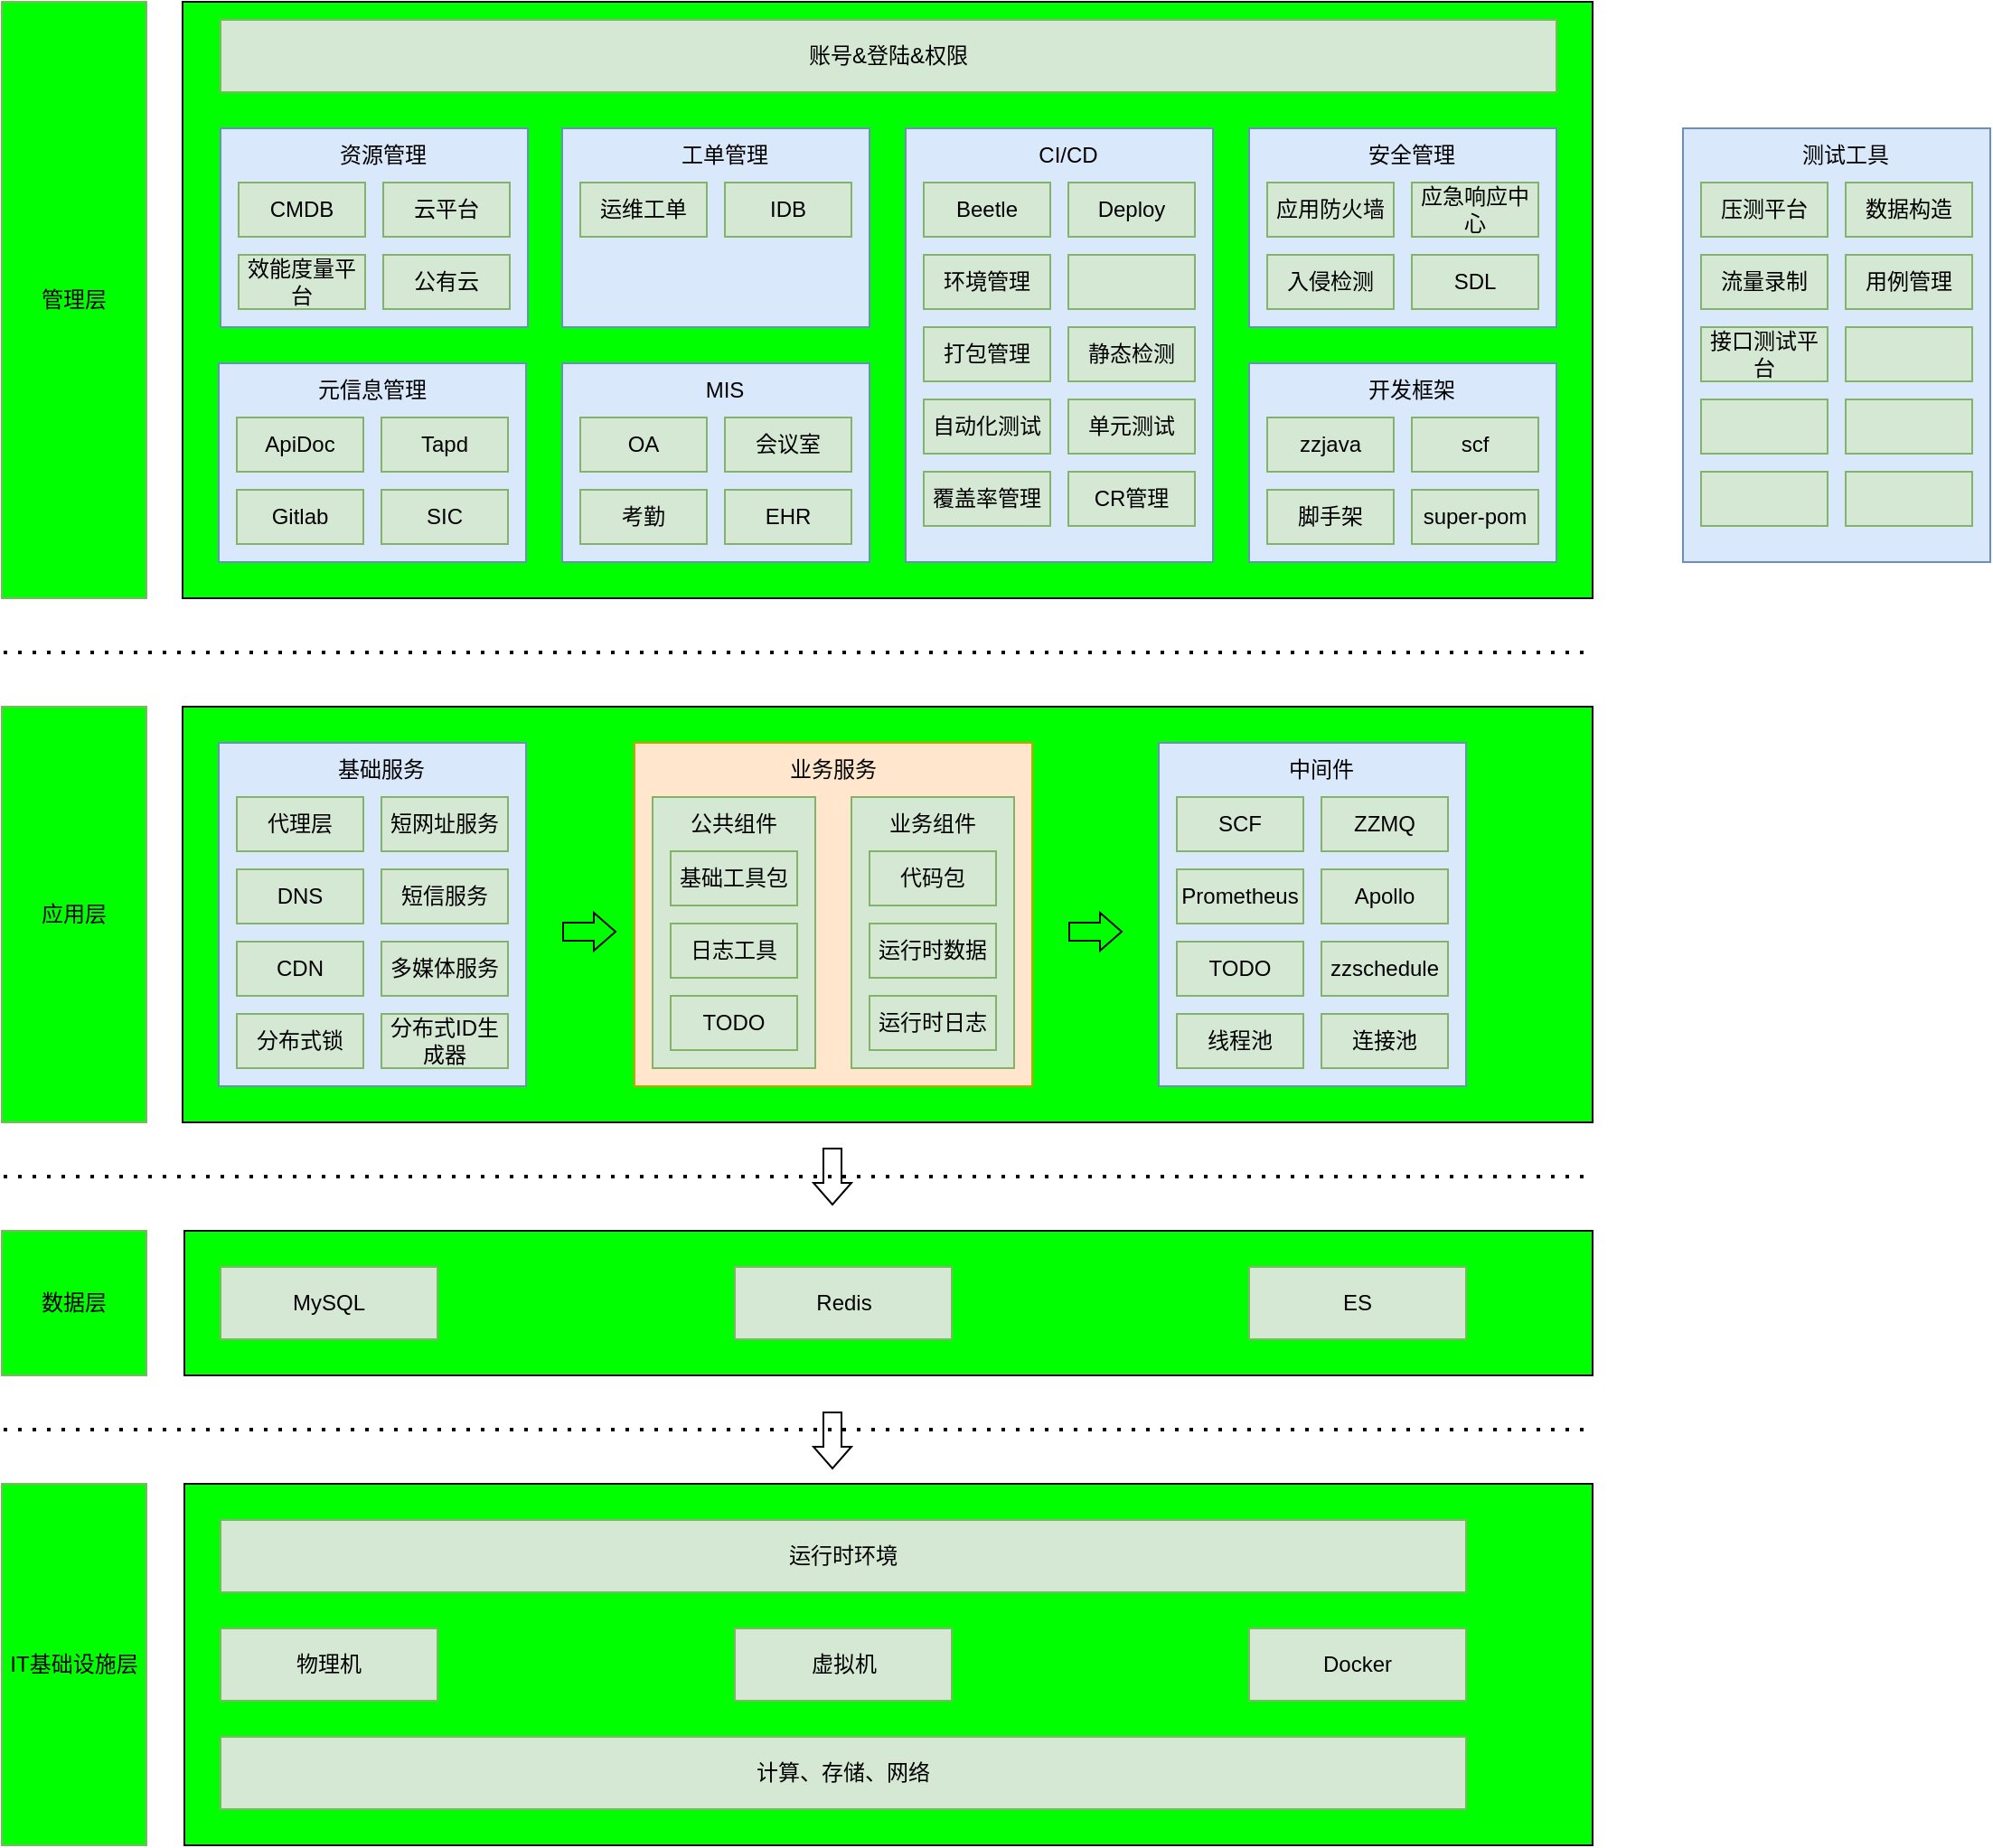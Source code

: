 <mxfile version="20.8.13" type="github">
  <diagram id="4CnJdhBB1DOJsMoVze_0" name="第 1 页">
    <mxGraphModel dx="1181" dy="1829" grid="1" gridSize="10" guides="1" tooltips="1" connect="1" arrows="1" fold="1" page="1" pageScale="1" pageWidth="827" pageHeight="1169" math="0" shadow="0">
      <root>
        <mxCell id="0" />
        <mxCell id="1" parent="0" />
        <mxCell id="Fv1dl7v4SsAJbc2tJzZJ-7" value="" style="rounded=0;whiteSpace=wrap;html=1;fillColor=#00FF00;" parent="1" vertex="1">
          <mxGeometry x="171" y="500" width="779" height="200" as="geometry" />
        </mxCell>
        <mxCell id="Fv1dl7v4SsAJbc2tJzZJ-1" value="IT基础设施层" style="rounded=0;whiteSpace=wrap;html=1;fillColor=#00FF00;strokeColor=#82b366;" parent="1" vertex="1">
          <mxGeometry x="70" y="500" width="80" height="200" as="geometry" />
        </mxCell>
        <mxCell id="Fv1dl7v4SsAJbc2tJzZJ-2" value="计算、存储、网络" style="rounded=0;whiteSpace=wrap;html=1;fillColor=#d5e8d4;strokeColor=#82b366;" parent="1" vertex="1">
          <mxGeometry x="191" y="640" width="689" height="40" as="geometry" />
        </mxCell>
        <mxCell id="Fv1dl7v4SsAJbc2tJzZJ-3" value="物理机" style="rounded=0;whiteSpace=wrap;html=1;fillColor=#d5e8d4;strokeColor=#82b366;" parent="1" vertex="1">
          <mxGeometry x="191" y="580" width="120" height="40" as="geometry" />
        </mxCell>
        <mxCell id="Fv1dl7v4SsAJbc2tJzZJ-4" value="运行时环境" style="rounded=0;whiteSpace=wrap;html=1;fillColor=#d5e8d4;strokeColor=#82b366;" parent="1" vertex="1">
          <mxGeometry x="191" y="520" width="689" height="40" as="geometry" />
        </mxCell>
        <mxCell id="Fv1dl7v4SsAJbc2tJzZJ-5" value="虚拟机" style="rounded=0;whiteSpace=wrap;html=1;fillColor=#d5e8d4;strokeColor=#82b366;" parent="1" vertex="1">
          <mxGeometry x="475.5" y="580" width="120" height="40" as="geometry" />
        </mxCell>
        <mxCell id="Fv1dl7v4SsAJbc2tJzZJ-6" value="Docker" style="rounded=0;whiteSpace=wrap;html=1;fillColor=#d5e8d4;strokeColor=#82b366;" parent="1" vertex="1">
          <mxGeometry x="760" y="580" width="120" height="40" as="geometry" />
        </mxCell>
        <mxCell id="Fv1dl7v4SsAJbc2tJzZJ-8" value="" style="endArrow=none;dashed=1;html=1;dashPattern=1 3;strokeWidth=2;rounded=0;" parent="1" edge="1">
          <mxGeometry width="50" height="50" relative="1" as="geometry">
            <mxPoint x="71" y="470" as="sourcePoint" />
            <mxPoint x="950" y="470" as="targetPoint" />
          </mxGeometry>
        </mxCell>
        <mxCell id="Fv1dl7v4SsAJbc2tJzZJ-9" value="" style="rounded=0;whiteSpace=wrap;html=1;fillColor=#00FF00;" parent="1" vertex="1">
          <mxGeometry x="171" y="360" width="779" height="80" as="geometry" />
        </mxCell>
        <mxCell id="Fv1dl7v4SsAJbc2tJzZJ-10" value="数据层" style="rounded=0;whiteSpace=wrap;html=1;fillColor=#00FF00;strokeColor=#82b366;" parent="1" vertex="1">
          <mxGeometry x="70" y="360" width="80" height="80" as="geometry" />
        </mxCell>
        <mxCell id="Fv1dl7v4SsAJbc2tJzZJ-12" value="MySQL" style="rounded=0;whiteSpace=wrap;html=1;fillColor=#d5e8d4;strokeColor=#82b366;" parent="1" vertex="1">
          <mxGeometry x="191" y="380" width="120" height="40" as="geometry" />
        </mxCell>
        <mxCell id="Fv1dl7v4SsAJbc2tJzZJ-14" value="Redis" style="rounded=0;whiteSpace=wrap;html=1;fillColor=#d5e8d4;strokeColor=#82b366;" parent="1" vertex="1">
          <mxGeometry x="475.5" y="380" width="120" height="40" as="geometry" />
        </mxCell>
        <mxCell id="Fv1dl7v4SsAJbc2tJzZJ-15" value="ES" style="rounded=0;whiteSpace=wrap;html=1;fillColor=#d5e8d4;strokeColor=#82b366;" parent="1" vertex="1">
          <mxGeometry x="760" y="380" width="120" height="40" as="geometry" />
        </mxCell>
        <mxCell id="Fv1dl7v4SsAJbc2tJzZJ-16" value="" style="endArrow=none;dashed=1;html=1;dashPattern=1 3;strokeWidth=2;rounded=0;" parent="1" edge="1">
          <mxGeometry width="50" height="50" relative="1" as="geometry">
            <mxPoint x="71" y="330" as="sourcePoint" />
            <mxPoint x="950" y="330" as="targetPoint" />
          </mxGeometry>
        </mxCell>
        <mxCell id="Fv1dl7v4SsAJbc2tJzZJ-17" value="" style="rounded=0;whiteSpace=wrap;html=1;fillColor=#00FF00;" parent="1" vertex="1">
          <mxGeometry x="170" y="70" width="780" height="230" as="geometry" />
        </mxCell>
        <mxCell id="Fv1dl7v4SsAJbc2tJzZJ-18" value="应用层" style="rounded=0;whiteSpace=wrap;html=1;fillColor=#00FF00;strokeColor=#82b366;" parent="1" vertex="1">
          <mxGeometry x="70" y="70" width="80" height="230" as="geometry" />
        </mxCell>
        <mxCell id="Fv1dl7v4SsAJbc2tJzZJ-22" value="&lt;div style=&quot;&quot;&gt;&lt;br&gt;&lt;/div&gt;" style="rounded=0;whiteSpace=wrap;html=1;fillColor=#dae8fc;strokeColor=#6c8ebf;align=center;" parent="1" vertex="1">
          <mxGeometry x="190" y="90" width="170" height="190" as="geometry" />
        </mxCell>
        <mxCell id="Fv1dl7v4SsAJbc2tJzZJ-19" value="CDN" style="rounded=0;whiteSpace=wrap;html=1;fillColor=#d5e8d4;strokeColor=#82b366;" parent="1" vertex="1">
          <mxGeometry x="200" y="200" width="70" height="30" as="geometry" />
        </mxCell>
        <mxCell id="Fv1dl7v4SsAJbc2tJzZJ-23" value="基础服务" style="text;html=1;strokeColor=none;fillColor=none;align=center;verticalAlign=middle;whiteSpace=wrap;rounded=0;" parent="1" vertex="1">
          <mxGeometry x="250" y="90" width="60" height="30" as="geometry" />
        </mxCell>
        <mxCell id="Fv1dl7v4SsAJbc2tJzZJ-25" value="DNS" style="rounded=0;whiteSpace=wrap;html=1;fillColor=#d5e8d4;strokeColor=#82b366;" parent="1" vertex="1">
          <mxGeometry x="200" y="160" width="70" height="30" as="geometry" />
        </mxCell>
        <mxCell id="Fv1dl7v4SsAJbc2tJzZJ-26" value="代理层" style="rounded=0;whiteSpace=wrap;html=1;fillColor=#d5e8d4;strokeColor=#82b366;" parent="1" vertex="1">
          <mxGeometry x="200" y="120" width="70" height="30" as="geometry" />
        </mxCell>
        <mxCell id="Fv1dl7v4SsAJbc2tJzZJ-27" value="分布式锁" style="rounded=0;whiteSpace=wrap;html=1;fillColor=#d5e8d4;strokeColor=#82b366;" parent="1" vertex="1">
          <mxGeometry x="200" y="240" width="70" height="30" as="geometry" />
        </mxCell>
        <mxCell id="Fv1dl7v4SsAJbc2tJzZJ-29" value="多媒体服务" style="rounded=0;whiteSpace=wrap;html=1;fillColor=#d5e8d4;strokeColor=#82b366;" parent="1" vertex="1">
          <mxGeometry x="280" y="200" width="70" height="30" as="geometry" />
        </mxCell>
        <mxCell id="Fv1dl7v4SsAJbc2tJzZJ-30" value="短信服务" style="rounded=0;whiteSpace=wrap;html=1;fillColor=#d5e8d4;strokeColor=#82b366;" parent="1" vertex="1">
          <mxGeometry x="280" y="160" width="70" height="30" as="geometry" />
        </mxCell>
        <mxCell id="Fv1dl7v4SsAJbc2tJzZJ-31" value="短网址服务" style="rounded=0;whiteSpace=wrap;html=1;fillColor=#d5e8d4;strokeColor=#82b366;" parent="1" vertex="1">
          <mxGeometry x="280" y="120" width="70" height="30" as="geometry" />
        </mxCell>
        <mxCell id="Fv1dl7v4SsAJbc2tJzZJ-32" value="分布式ID生成器" style="rounded=0;whiteSpace=wrap;html=1;fillColor=#d5e8d4;strokeColor=#82b366;" parent="1" vertex="1">
          <mxGeometry x="280" y="240" width="70" height="30" as="geometry" />
        </mxCell>
        <mxCell id="Fv1dl7v4SsAJbc2tJzZJ-33" value="&lt;div style=&quot;&quot;&gt;&lt;br&gt;&lt;/div&gt;" style="rounded=0;whiteSpace=wrap;html=1;fillColor=#ffe6cc;strokeColor=#d79b00;align=center;" parent="1" vertex="1">
          <mxGeometry x="420" y="90" width="220" height="190" as="geometry" />
        </mxCell>
        <mxCell id="Fv1dl7v4SsAJbc2tJzZJ-37" value="" style="rounded=0;whiteSpace=wrap;html=1;fillColor=#d5e8d4;strokeColor=#82b366;" parent="1" vertex="1">
          <mxGeometry x="430" y="120" width="90" height="150" as="geometry" />
        </mxCell>
        <mxCell id="Fv1dl7v4SsAJbc2tJzZJ-35" value="业务服务" style="text;html=1;strokeColor=none;fillColor=none;align=center;verticalAlign=middle;whiteSpace=wrap;rounded=0;" parent="1" vertex="1">
          <mxGeometry x="500" y="90" width="60" height="30" as="geometry" />
        </mxCell>
        <mxCell id="Fv1dl7v4SsAJbc2tJzZJ-36" value="基础工具包" style="rounded=0;whiteSpace=wrap;html=1;fillColor=#d5e8d4;strokeColor=#82b366;" parent="1" vertex="1">
          <mxGeometry x="440" y="150" width="70" height="30" as="geometry" />
        </mxCell>
        <mxCell id="Fv1dl7v4SsAJbc2tJzZJ-38" value="TODO" style="rounded=0;whiteSpace=wrap;html=1;fillColor=#d5e8d4;strokeColor=#82b366;" parent="1" vertex="1">
          <mxGeometry x="440" y="230" width="70" height="30" as="geometry" />
        </mxCell>
        <mxCell id="Fv1dl7v4SsAJbc2tJzZJ-34" value="日志工具" style="rounded=0;whiteSpace=wrap;html=1;fillColor=#d5e8d4;strokeColor=#82b366;" parent="1" vertex="1">
          <mxGeometry x="440" y="190" width="70" height="30" as="geometry" />
        </mxCell>
        <mxCell id="Fv1dl7v4SsAJbc2tJzZJ-43" value="公共组件" style="text;html=1;strokeColor=none;fillColor=none;align=center;verticalAlign=middle;whiteSpace=wrap;rounded=0;" parent="1" vertex="1">
          <mxGeometry x="445" y="120" width="60" height="30" as="geometry" />
        </mxCell>
        <mxCell id="Fv1dl7v4SsAJbc2tJzZJ-44" value="" style="rounded=0;whiteSpace=wrap;html=1;fillColor=#d5e8d4;strokeColor=#82b366;" parent="1" vertex="1">
          <mxGeometry x="540" y="120" width="90" height="150" as="geometry" />
        </mxCell>
        <mxCell id="Fv1dl7v4SsAJbc2tJzZJ-45" value="代码包" style="rounded=0;whiteSpace=wrap;html=1;fillColor=#d5e8d4;strokeColor=#82b366;" parent="1" vertex="1">
          <mxGeometry x="550" y="150" width="70" height="30" as="geometry" />
        </mxCell>
        <mxCell id="Fv1dl7v4SsAJbc2tJzZJ-46" value="运行时日志" style="rounded=0;whiteSpace=wrap;html=1;fillColor=#d5e8d4;strokeColor=#82b366;" parent="1" vertex="1">
          <mxGeometry x="550" y="230" width="70" height="30" as="geometry" />
        </mxCell>
        <mxCell id="Fv1dl7v4SsAJbc2tJzZJ-47" value="运行时数据" style="rounded=0;whiteSpace=wrap;html=1;fillColor=#d5e8d4;strokeColor=#82b366;" parent="1" vertex="1">
          <mxGeometry x="550" y="190" width="70" height="30" as="geometry" />
        </mxCell>
        <mxCell id="Fv1dl7v4SsAJbc2tJzZJ-48" value="业务组件" style="text;html=1;strokeColor=none;fillColor=none;align=center;verticalAlign=middle;whiteSpace=wrap;rounded=0;" parent="1" vertex="1">
          <mxGeometry x="555" y="120" width="60" height="30" as="geometry" />
        </mxCell>
        <mxCell id="Fv1dl7v4SsAJbc2tJzZJ-49" value="&lt;div style=&quot;&quot;&gt;&lt;br&gt;&lt;/div&gt;" style="rounded=0;whiteSpace=wrap;html=1;fillColor=#dae8fc;strokeColor=#6c8ebf;align=center;" parent="1" vertex="1">
          <mxGeometry x="710" y="90" width="170" height="190" as="geometry" />
        </mxCell>
        <mxCell id="Fv1dl7v4SsAJbc2tJzZJ-50" value="TODO" style="rounded=0;whiteSpace=wrap;html=1;fillColor=#d5e8d4;strokeColor=#82b366;" parent="1" vertex="1">
          <mxGeometry x="720" y="200" width="70" height="30" as="geometry" />
        </mxCell>
        <mxCell id="Fv1dl7v4SsAJbc2tJzZJ-51" value="中间件" style="text;html=1;strokeColor=none;fillColor=none;align=center;verticalAlign=middle;whiteSpace=wrap;rounded=0;" parent="1" vertex="1">
          <mxGeometry x="770" y="90" width="60" height="30" as="geometry" />
        </mxCell>
        <mxCell id="Fv1dl7v4SsAJbc2tJzZJ-52" value="Prometheus" style="rounded=0;whiteSpace=wrap;html=1;fillColor=#d5e8d4;strokeColor=#82b366;" parent="1" vertex="1">
          <mxGeometry x="720" y="160" width="70" height="30" as="geometry" />
        </mxCell>
        <mxCell id="Fv1dl7v4SsAJbc2tJzZJ-53" value="SCF" style="rounded=0;whiteSpace=wrap;html=1;fillColor=#d5e8d4;strokeColor=#82b366;" parent="1" vertex="1">
          <mxGeometry x="720" y="120" width="70" height="30" as="geometry" />
        </mxCell>
        <mxCell id="Fv1dl7v4SsAJbc2tJzZJ-54" value="线程池" style="rounded=0;whiteSpace=wrap;html=1;fillColor=#d5e8d4;strokeColor=#82b366;" parent="1" vertex="1">
          <mxGeometry x="720" y="240" width="70" height="30" as="geometry" />
        </mxCell>
        <mxCell id="Fv1dl7v4SsAJbc2tJzZJ-55" value="zzschedule" style="rounded=0;whiteSpace=wrap;html=1;fillColor=#d5e8d4;strokeColor=#82b366;" parent="1" vertex="1">
          <mxGeometry x="800" y="200" width="70" height="30" as="geometry" />
        </mxCell>
        <mxCell id="Fv1dl7v4SsAJbc2tJzZJ-56" value="Apollo" style="rounded=0;whiteSpace=wrap;html=1;fillColor=#d5e8d4;strokeColor=#82b366;" parent="1" vertex="1">
          <mxGeometry x="800" y="160" width="70" height="30" as="geometry" />
        </mxCell>
        <mxCell id="Fv1dl7v4SsAJbc2tJzZJ-57" value="ZZMQ" style="rounded=0;whiteSpace=wrap;html=1;fillColor=#d5e8d4;strokeColor=#82b366;" parent="1" vertex="1">
          <mxGeometry x="800" y="120" width="70" height="30" as="geometry" />
        </mxCell>
        <mxCell id="Fv1dl7v4SsAJbc2tJzZJ-58" value="连接池" style="rounded=0;whiteSpace=wrap;html=1;fillColor=#d5e8d4;strokeColor=#82b366;" parent="1" vertex="1">
          <mxGeometry x="800" y="240" width="70" height="30" as="geometry" />
        </mxCell>
        <mxCell id="Fv1dl7v4SsAJbc2tJzZJ-60" value="" style="shape=flexArrow;endArrow=classic;html=1;rounded=0;width=10;endSize=3.67;endWidth=10;" parent="1" edge="1">
          <mxGeometry width="50" height="50" relative="1" as="geometry">
            <mxPoint x="380" y="194.5" as="sourcePoint" />
            <mxPoint x="410" y="194.5" as="targetPoint" />
          </mxGeometry>
        </mxCell>
        <mxCell id="Fv1dl7v4SsAJbc2tJzZJ-61" value="" style="shape=flexArrow;endArrow=classic;html=1;rounded=0;width=10;endSize=3.67;endWidth=10;" parent="1" edge="1">
          <mxGeometry width="50" height="50" relative="1" as="geometry">
            <mxPoint x="660" y="194.5" as="sourcePoint" />
            <mxPoint x="690" y="194.5" as="targetPoint" />
          </mxGeometry>
        </mxCell>
        <mxCell id="Fv1dl7v4SsAJbc2tJzZJ-62" value="" style="endArrow=none;dashed=1;html=1;dashPattern=1 3;strokeWidth=2;rounded=0;" parent="1" edge="1">
          <mxGeometry width="50" height="50" relative="1" as="geometry">
            <mxPoint x="71" y="40" as="sourcePoint" />
            <mxPoint x="950" y="40" as="targetPoint" />
          </mxGeometry>
        </mxCell>
        <mxCell id="Fv1dl7v4SsAJbc2tJzZJ-63" value="" style="rounded=0;whiteSpace=wrap;html=1;fillColor=#00FF00;" parent="1" vertex="1">
          <mxGeometry x="170" y="-320" width="780" height="330" as="geometry" />
        </mxCell>
        <mxCell id="Fv1dl7v4SsAJbc2tJzZJ-64" value="管理层" style="rounded=0;whiteSpace=wrap;html=1;fillColor=#00FF00;strokeColor=#82b366;" parent="1" vertex="1">
          <mxGeometry x="70" y="-320" width="80" height="330" as="geometry" />
        </mxCell>
        <mxCell id="Fv1dl7v4SsAJbc2tJzZJ-65" value="&lt;div style=&quot;&quot;&gt;&lt;br&gt;&lt;/div&gt;" style="rounded=0;whiteSpace=wrap;html=1;fillColor=#dae8fc;strokeColor=#6c8ebf;align=center;" parent="1" vertex="1">
          <mxGeometry x="191" y="-250" width="170" height="110" as="geometry" />
        </mxCell>
        <mxCell id="Fv1dl7v4SsAJbc2tJzZJ-67" value="资源管理" style="text;html=1;strokeColor=none;fillColor=none;align=center;verticalAlign=middle;whiteSpace=wrap;rounded=0;" parent="1" vertex="1">
          <mxGeometry x="251" y="-250" width="60" height="30" as="geometry" />
        </mxCell>
        <mxCell id="Fv1dl7v4SsAJbc2tJzZJ-68" value="效能度量平台" style="rounded=0;whiteSpace=wrap;html=1;fillColor=#d5e8d4;strokeColor=#82b366;" parent="1" vertex="1">
          <mxGeometry x="201" y="-180" width="70" height="30" as="geometry" />
        </mxCell>
        <mxCell id="Fv1dl7v4SsAJbc2tJzZJ-69" value="CMDB" style="rounded=0;whiteSpace=wrap;html=1;fillColor=#d5e8d4;strokeColor=#82b366;" parent="1" vertex="1">
          <mxGeometry x="201" y="-220" width="70" height="30" as="geometry" />
        </mxCell>
        <mxCell id="Fv1dl7v4SsAJbc2tJzZJ-72" value="公有云" style="rounded=0;whiteSpace=wrap;html=1;fillColor=#d5e8d4;strokeColor=#82b366;" parent="1" vertex="1">
          <mxGeometry x="281" y="-180" width="70" height="30" as="geometry" />
        </mxCell>
        <mxCell id="Fv1dl7v4SsAJbc2tJzZJ-73" value="云平台" style="rounded=0;whiteSpace=wrap;html=1;fillColor=#d5e8d4;strokeColor=#82b366;" parent="1" vertex="1">
          <mxGeometry x="281" y="-220" width="70" height="30" as="geometry" />
        </mxCell>
        <mxCell id="Fv1dl7v4SsAJbc2tJzZJ-87" value="&lt;div style=&quot;&quot;&gt;&lt;br&gt;&lt;/div&gt;" style="rounded=0;whiteSpace=wrap;html=1;fillColor=#dae8fc;strokeColor=#6c8ebf;align=center;" parent="1" vertex="1">
          <mxGeometry x="570" y="-250" width="170" height="240" as="geometry" />
        </mxCell>
        <mxCell id="Fv1dl7v4SsAJbc2tJzZJ-88" value="打包管理" style="rounded=0;whiteSpace=wrap;html=1;fillColor=#d5e8d4;strokeColor=#82b366;" parent="1" vertex="1">
          <mxGeometry x="580" y="-140" width="70" height="30" as="geometry" />
        </mxCell>
        <mxCell id="Fv1dl7v4SsAJbc2tJzZJ-89" value="CI/CD" style="text;html=1;strokeColor=none;fillColor=none;align=center;verticalAlign=middle;whiteSpace=wrap;rounded=0;" parent="1" vertex="1">
          <mxGeometry x="630" y="-250" width="60" height="30" as="geometry" />
        </mxCell>
        <mxCell id="Fv1dl7v4SsAJbc2tJzZJ-90" value="环境管理" style="rounded=0;whiteSpace=wrap;html=1;fillColor=#d5e8d4;strokeColor=#82b366;" parent="1" vertex="1">
          <mxGeometry x="580" y="-180" width="70" height="30" as="geometry" />
        </mxCell>
        <mxCell id="Fv1dl7v4SsAJbc2tJzZJ-91" value="Beetle" style="rounded=0;whiteSpace=wrap;html=1;fillColor=#d5e8d4;strokeColor=#82b366;" parent="1" vertex="1">
          <mxGeometry x="580" y="-220" width="70" height="30" as="geometry" />
        </mxCell>
        <mxCell id="Fv1dl7v4SsAJbc2tJzZJ-92" value="自动化测试" style="rounded=0;whiteSpace=wrap;html=1;fillColor=#d5e8d4;strokeColor=#82b366;" parent="1" vertex="1">
          <mxGeometry x="580" y="-100" width="70" height="30" as="geometry" />
        </mxCell>
        <mxCell id="Fv1dl7v4SsAJbc2tJzZJ-93" value="静态检测" style="rounded=0;whiteSpace=wrap;html=1;fillColor=#d5e8d4;strokeColor=#82b366;" parent="1" vertex="1">
          <mxGeometry x="660" y="-140" width="70" height="30" as="geometry" />
        </mxCell>
        <mxCell id="Fv1dl7v4SsAJbc2tJzZJ-94" value="" style="rounded=0;whiteSpace=wrap;html=1;fillColor=#d5e8d4;strokeColor=#82b366;" parent="1" vertex="1">
          <mxGeometry x="660" y="-180" width="70" height="30" as="geometry" />
        </mxCell>
        <mxCell id="Fv1dl7v4SsAJbc2tJzZJ-95" value="Deploy" style="rounded=0;whiteSpace=wrap;html=1;fillColor=#d5e8d4;strokeColor=#82b366;" parent="1" vertex="1">
          <mxGeometry x="660" y="-220" width="70" height="30" as="geometry" />
        </mxCell>
        <mxCell id="Fv1dl7v4SsAJbc2tJzZJ-96" value="单元测试" style="rounded=0;whiteSpace=wrap;html=1;fillColor=#d5e8d4;strokeColor=#82b366;" parent="1" vertex="1">
          <mxGeometry x="660" y="-100" width="70" height="30" as="geometry" />
        </mxCell>
        <mxCell id="Fv1dl7v4SsAJbc2tJzZJ-99" value="&lt;div style=&quot;&quot;&gt;&lt;br&gt;&lt;/div&gt;" style="rounded=0;whiteSpace=wrap;html=1;fillColor=#dae8fc;strokeColor=#6c8ebf;align=center;" parent="1" vertex="1">
          <mxGeometry x="190" y="-120" width="170" height="110" as="geometry" />
        </mxCell>
        <mxCell id="Fv1dl7v4SsAJbc2tJzZJ-100" value="元信息管理" style="text;html=1;strokeColor=none;fillColor=none;align=center;verticalAlign=middle;whiteSpace=wrap;rounded=0;" parent="1" vertex="1">
          <mxGeometry x="240" y="-120" width="70" height="30" as="geometry" />
        </mxCell>
        <mxCell id="Fv1dl7v4SsAJbc2tJzZJ-101" value="Gitlab" style="rounded=0;whiteSpace=wrap;html=1;fillColor=#d5e8d4;strokeColor=#82b366;" parent="1" vertex="1">
          <mxGeometry x="200" y="-50" width="70" height="30" as="geometry" />
        </mxCell>
        <mxCell id="Fv1dl7v4SsAJbc2tJzZJ-102" value="ApiDoc" style="rounded=0;whiteSpace=wrap;html=1;fillColor=#d5e8d4;strokeColor=#82b366;" parent="1" vertex="1">
          <mxGeometry x="200" y="-90" width="70" height="30" as="geometry" />
        </mxCell>
        <mxCell id="Fv1dl7v4SsAJbc2tJzZJ-103" value="SIC" style="rounded=0;whiteSpace=wrap;html=1;fillColor=#d5e8d4;strokeColor=#82b366;" parent="1" vertex="1">
          <mxGeometry x="280" y="-50" width="70" height="30" as="geometry" />
        </mxCell>
        <mxCell id="Fv1dl7v4SsAJbc2tJzZJ-104" value="Tapd" style="rounded=0;whiteSpace=wrap;html=1;fillColor=#d5e8d4;strokeColor=#82b366;" parent="1" vertex="1">
          <mxGeometry x="280" y="-90" width="70" height="30" as="geometry" />
        </mxCell>
        <mxCell id="Fv1dl7v4SsAJbc2tJzZJ-105" value="&lt;div style=&quot;&quot;&gt;&lt;br&gt;&lt;/div&gt;" style="rounded=0;whiteSpace=wrap;html=1;fillColor=#dae8fc;strokeColor=#6c8ebf;align=center;" parent="1" vertex="1">
          <mxGeometry x="380" y="-250" width="170" height="110" as="geometry" />
        </mxCell>
        <mxCell id="Fv1dl7v4SsAJbc2tJzZJ-106" value="工单管理" style="text;html=1;strokeColor=none;fillColor=none;align=center;verticalAlign=middle;whiteSpace=wrap;rounded=0;" parent="1" vertex="1">
          <mxGeometry x="440" y="-250" width="60" height="30" as="geometry" />
        </mxCell>
        <mxCell id="Fv1dl7v4SsAJbc2tJzZJ-108" value="运维工单" style="rounded=0;whiteSpace=wrap;html=1;fillColor=#d5e8d4;strokeColor=#82b366;" parent="1" vertex="1">
          <mxGeometry x="390" y="-220" width="70" height="30" as="geometry" />
        </mxCell>
        <mxCell id="Fv1dl7v4SsAJbc2tJzZJ-110" value="IDB" style="rounded=0;whiteSpace=wrap;html=1;fillColor=#d5e8d4;strokeColor=#82b366;" parent="1" vertex="1">
          <mxGeometry x="470" y="-220" width="70" height="30" as="geometry" />
        </mxCell>
        <mxCell id="Fv1dl7v4SsAJbc2tJzZJ-111" value="&lt;div style=&quot;&quot;&gt;&lt;br&gt;&lt;/div&gt;" style="rounded=0;whiteSpace=wrap;html=1;fillColor=#dae8fc;strokeColor=#6c8ebf;align=center;" parent="1" vertex="1">
          <mxGeometry x="380" y="-120" width="170" height="110" as="geometry" />
        </mxCell>
        <mxCell id="Fv1dl7v4SsAJbc2tJzZJ-112" value="MIS" style="text;html=1;strokeColor=none;fillColor=none;align=center;verticalAlign=middle;whiteSpace=wrap;rounded=0;" parent="1" vertex="1">
          <mxGeometry x="440" y="-120" width="60" height="30" as="geometry" />
        </mxCell>
        <mxCell id="Fv1dl7v4SsAJbc2tJzZJ-113" value="考勤" style="rounded=0;whiteSpace=wrap;html=1;fillColor=#d5e8d4;strokeColor=#82b366;" parent="1" vertex="1">
          <mxGeometry x="390" y="-50" width="70" height="30" as="geometry" />
        </mxCell>
        <mxCell id="Fv1dl7v4SsAJbc2tJzZJ-114" value="OA" style="rounded=0;whiteSpace=wrap;html=1;fillColor=#d5e8d4;strokeColor=#82b366;" parent="1" vertex="1">
          <mxGeometry x="390" y="-90" width="70" height="30" as="geometry" />
        </mxCell>
        <mxCell id="Fv1dl7v4SsAJbc2tJzZJ-115" value="EHR" style="rounded=0;whiteSpace=wrap;html=1;fillColor=#d5e8d4;strokeColor=#82b366;" parent="1" vertex="1">
          <mxGeometry x="470" y="-50" width="70" height="30" as="geometry" />
        </mxCell>
        <mxCell id="Fv1dl7v4SsAJbc2tJzZJ-116" value="会议室" style="rounded=0;whiteSpace=wrap;html=1;fillColor=#d5e8d4;strokeColor=#82b366;" parent="1" vertex="1">
          <mxGeometry x="470" y="-90" width="70" height="30" as="geometry" />
        </mxCell>
        <mxCell id="Fv1dl7v4SsAJbc2tJzZJ-117" value="&lt;div style=&quot;&quot;&gt;&lt;br&gt;&lt;/div&gt;" style="rounded=0;whiteSpace=wrap;html=1;fillColor=#dae8fc;strokeColor=#6c8ebf;align=center;" parent="1" vertex="1">
          <mxGeometry x="760" y="-250" width="170" height="110" as="geometry" />
        </mxCell>
        <mxCell id="Fv1dl7v4SsAJbc2tJzZJ-118" value="安全管理" style="text;html=1;strokeColor=none;fillColor=none;align=center;verticalAlign=middle;whiteSpace=wrap;rounded=0;" parent="1" vertex="1">
          <mxGeometry x="820" y="-250" width="60" height="30" as="geometry" />
        </mxCell>
        <mxCell id="Fv1dl7v4SsAJbc2tJzZJ-119" value="入侵检测" style="rounded=0;whiteSpace=wrap;html=1;fillColor=#d5e8d4;strokeColor=#82b366;" parent="1" vertex="1">
          <mxGeometry x="770" y="-180" width="70" height="30" as="geometry" />
        </mxCell>
        <mxCell id="Fv1dl7v4SsAJbc2tJzZJ-120" value="应用防火墙" style="rounded=0;whiteSpace=wrap;html=1;fillColor=#d5e8d4;strokeColor=#82b366;" parent="1" vertex="1">
          <mxGeometry x="770" y="-220" width="70" height="30" as="geometry" />
        </mxCell>
        <mxCell id="Fv1dl7v4SsAJbc2tJzZJ-121" value="SDL" style="rounded=0;whiteSpace=wrap;html=1;fillColor=#d5e8d4;strokeColor=#82b366;" parent="1" vertex="1">
          <mxGeometry x="850" y="-180" width="70" height="30" as="geometry" />
        </mxCell>
        <mxCell id="Fv1dl7v4SsAJbc2tJzZJ-122" value="应急响应中心" style="rounded=0;whiteSpace=wrap;html=1;fillColor=#d5e8d4;strokeColor=#82b366;" parent="1" vertex="1">
          <mxGeometry x="850" y="-220" width="70" height="30" as="geometry" />
        </mxCell>
        <mxCell id="Fv1dl7v4SsAJbc2tJzZJ-123" value="&lt;div style=&quot;&quot;&gt;&lt;br&gt;&lt;/div&gt;" style="rounded=0;whiteSpace=wrap;html=1;fillColor=#dae8fc;strokeColor=#6c8ebf;align=center;" parent="1" vertex="1">
          <mxGeometry x="760" y="-120" width="170" height="110" as="geometry" />
        </mxCell>
        <mxCell id="Fv1dl7v4SsAJbc2tJzZJ-124" value="开发框架" style="text;html=1;strokeColor=none;fillColor=none;align=center;verticalAlign=middle;whiteSpace=wrap;rounded=0;" parent="1" vertex="1">
          <mxGeometry x="820" y="-120" width="60" height="30" as="geometry" />
        </mxCell>
        <mxCell id="Fv1dl7v4SsAJbc2tJzZJ-125" value="脚手架" style="rounded=0;whiteSpace=wrap;html=1;fillColor=#d5e8d4;strokeColor=#82b366;" parent="1" vertex="1">
          <mxGeometry x="770" y="-50" width="70" height="30" as="geometry" />
        </mxCell>
        <mxCell id="Fv1dl7v4SsAJbc2tJzZJ-126" value="zzjava" style="rounded=0;whiteSpace=wrap;html=1;fillColor=#d5e8d4;strokeColor=#82b366;" parent="1" vertex="1">
          <mxGeometry x="770" y="-90" width="70" height="30" as="geometry" />
        </mxCell>
        <mxCell id="Fv1dl7v4SsAJbc2tJzZJ-127" value="super-pom" style="rounded=0;whiteSpace=wrap;html=1;fillColor=#d5e8d4;strokeColor=#82b366;" parent="1" vertex="1">
          <mxGeometry x="850" y="-50" width="70" height="30" as="geometry" />
        </mxCell>
        <mxCell id="Fv1dl7v4SsAJbc2tJzZJ-128" value="scf" style="rounded=0;whiteSpace=wrap;html=1;fillColor=#d5e8d4;strokeColor=#82b366;" parent="1" vertex="1">
          <mxGeometry x="850" y="-90" width="70" height="30" as="geometry" />
        </mxCell>
        <mxCell id="Fv1dl7v4SsAJbc2tJzZJ-129" value="账号&amp;amp;登陆&amp;amp;权限" style="rounded=0;whiteSpace=wrap;html=1;fillColor=#d5e8d4;strokeColor=#82b366;" parent="1" vertex="1">
          <mxGeometry x="191" y="-310" width="739" height="40" as="geometry" />
        </mxCell>
        <mxCell id="SChK_tNsF2rYapBzzm4q-2" value="" style="shape=flexArrow;endArrow=classic;html=1;rounded=0;width=10;endSize=3.67;endWidth=10;" edge="1" parent="1">
          <mxGeometry width="50" height="50" relative="1" as="geometry">
            <mxPoint x="529.5" y="314" as="sourcePoint" />
            <mxPoint x="529.5" y="346" as="targetPoint" />
          </mxGeometry>
        </mxCell>
        <mxCell id="SChK_tNsF2rYapBzzm4q-3" value="" style="shape=flexArrow;endArrow=classic;html=1;rounded=0;width=10;endSize=3.67;endWidth=10;" edge="1" parent="1">
          <mxGeometry width="50" height="50" relative="1" as="geometry">
            <mxPoint x="529.5" y="460" as="sourcePoint" />
            <mxPoint x="529.5" y="492" as="targetPoint" />
          </mxGeometry>
        </mxCell>
        <mxCell id="SChK_tNsF2rYapBzzm4q-4" value="覆盖率管理" style="rounded=0;whiteSpace=wrap;html=1;fillColor=#d5e8d4;strokeColor=#82b366;" vertex="1" parent="1">
          <mxGeometry x="580" y="-60" width="70" height="30" as="geometry" />
        </mxCell>
        <mxCell id="SChK_tNsF2rYapBzzm4q-5" value="CR管理" style="rounded=0;whiteSpace=wrap;html=1;fillColor=#d5e8d4;strokeColor=#82b366;" vertex="1" parent="1">
          <mxGeometry x="660" y="-60" width="70" height="30" as="geometry" />
        </mxCell>
        <mxCell id="SChK_tNsF2rYapBzzm4q-7" value="&lt;div style=&quot;&quot;&gt;&lt;br&gt;&lt;/div&gt;" style="rounded=0;whiteSpace=wrap;html=1;fillColor=#dae8fc;strokeColor=#6c8ebf;align=center;" vertex="1" parent="1">
          <mxGeometry x="1000" y="-250" width="170" height="240" as="geometry" />
        </mxCell>
        <mxCell id="SChK_tNsF2rYapBzzm4q-8" value="接口测试平台" style="rounded=0;whiteSpace=wrap;html=1;fillColor=#d5e8d4;strokeColor=#82b366;" vertex="1" parent="1">
          <mxGeometry x="1010" y="-140" width="70" height="30" as="geometry" />
        </mxCell>
        <mxCell id="SChK_tNsF2rYapBzzm4q-9" value="测试工具" style="text;html=1;strokeColor=none;fillColor=none;align=center;verticalAlign=middle;whiteSpace=wrap;rounded=0;" vertex="1" parent="1">
          <mxGeometry x="1060" y="-250" width="60" height="30" as="geometry" />
        </mxCell>
        <mxCell id="SChK_tNsF2rYapBzzm4q-10" value="流量录制" style="rounded=0;whiteSpace=wrap;html=1;fillColor=#d5e8d4;strokeColor=#82b366;" vertex="1" parent="1">
          <mxGeometry x="1010" y="-180" width="70" height="30" as="geometry" />
        </mxCell>
        <mxCell id="SChK_tNsF2rYapBzzm4q-11" value="压测平台" style="rounded=0;whiteSpace=wrap;html=1;fillColor=#d5e8d4;strokeColor=#82b366;" vertex="1" parent="1">
          <mxGeometry x="1010" y="-220" width="70" height="30" as="geometry" />
        </mxCell>
        <mxCell id="SChK_tNsF2rYapBzzm4q-12" value="" style="rounded=0;whiteSpace=wrap;html=1;fillColor=#d5e8d4;strokeColor=#82b366;" vertex="1" parent="1">
          <mxGeometry x="1010" y="-100" width="70" height="30" as="geometry" />
        </mxCell>
        <mxCell id="SChK_tNsF2rYapBzzm4q-13" value="" style="rounded=0;whiteSpace=wrap;html=1;fillColor=#d5e8d4;strokeColor=#82b366;" vertex="1" parent="1">
          <mxGeometry x="1090" y="-140" width="70" height="30" as="geometry" />
        </mxCell>
        <mxCell id="SChK_tNsF2rYapBzzm4q-14" value="用例管理" style="rounded=0;whiteSpace=wrap;html=1;fillColor=#d5e8d4;strokeColor=#82b366;" vertex="1" parent="1">
          <mxGeometry x="1090" y="-180" width="70" height="30" as="geometry" />
        </mxCell>
        <mxCell id="SChK_tNsF2rYapBzzm4q-15" value="数据构造" style="rounded=0;whiteSpace=wrap;html=1;fillColor=#d5e8d4;strokeColor=#82b366;" vertex="1" parent="1">
          <mxGeometry x="1090" y="-220" width="70" height="30" as="geometry" />
        </mxCell>
        <mxCell id="SChK_tNsF2rYapBzzm4q-16" value="" style="rounded=0;whiteSpace=wrap;html=1;fillColor=#d5e8d4;strokeColor=#82b366;" vertex="1" parent="1">
          <mxGeometry x="1090" y="-100" width="70" height="30" as="geometry" />
        </mxCell>
        <mxCell id="SChK_tNsF2rYapBzzm4q-17" value="" style="rounded=0;whiteSpace=wrap;html=1;fillColor=#d5e8d4;strokeColor=#82b366;" vertex="1" parent="1">
          <mxGeometry x="1010" y="-60" width="70" height="30" as="geometry" />
        </mxCell>
        <mxCell id="SChK_tNsF2rYapBzzm4q-18" value="" style="rounded=0;whiteSpace=wrap;html=1;fillColor=#d5e8d4;strokeColor=#82b366;" vertex="1" parent="1">
          <mxGeometry x="1090" y="-60" width="70" height="30" as="geometry" />
        </mxCell>
      </root>
    </mxGraphModel>
  </diagram>
</mxfile>

